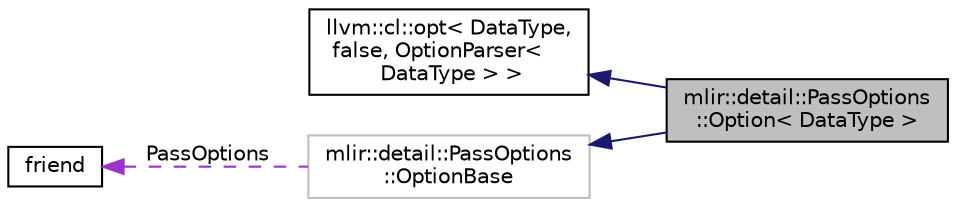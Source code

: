 digraph "mlir::detail::PassOptions::Option&lt; DataType &gt;"
{
  bgcolor="transparent";
  edge [fontname="Helvetica",fontsize="10",labelfontname="Helvetica",labelfontsize="10"];
  node [fontname="Helvetica",fontsize="10",shape=record];
  rankdir="LR";
  Node4 [label="mlir::detail::PassOptions\l::Option\< DataType \>",height=0.2,width=0.4,color="black", fillcolor="grey75", style="filled", fontcolor="black"];
  Node5 -> Node4 [dir="back",color="midnightblue",fontsize="10",style="solid",fontname="Helvetica"];
  Node5 [label="llvm::cl::opt\< DataType,\l false, OptionParser\<\l DataType \> \>",height=0.2,width=0.4,color="black",URL="$classllvm_1_1cl_1_1opt.html"];
  Node6 -> Node4 [dir="back",color="midnightblue",fontsize="10",style="solid",fontname="Helvetica"];
  Node6 [label="mlir::detail::PassOptions\l::OptionBase",height=0.2,width=0.4,color="grey75",tooltip="This is the type-erased option base class. "];
  Node7 -> Node6 [dir="back",color="darkorchid3",fontsize="10",style="dashed",label=" PassOptions" ,fontname="Helvetica"];
  Node7 [label="friend",height=0.2,width=0.4,color="black",URL="$classfriend.html"];
}
